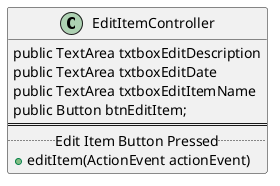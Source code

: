 @startuml
class EditItemController{
    public TextArea txtboxEditDescription
    public TextArea txtboxEditDate
    public TextArea txtboxEditItemName
    public Button btnEditItem;
==
.. Edit Item Button Pressed ..
+ editItem(ActionEvent actionEvent)
}

@enduml